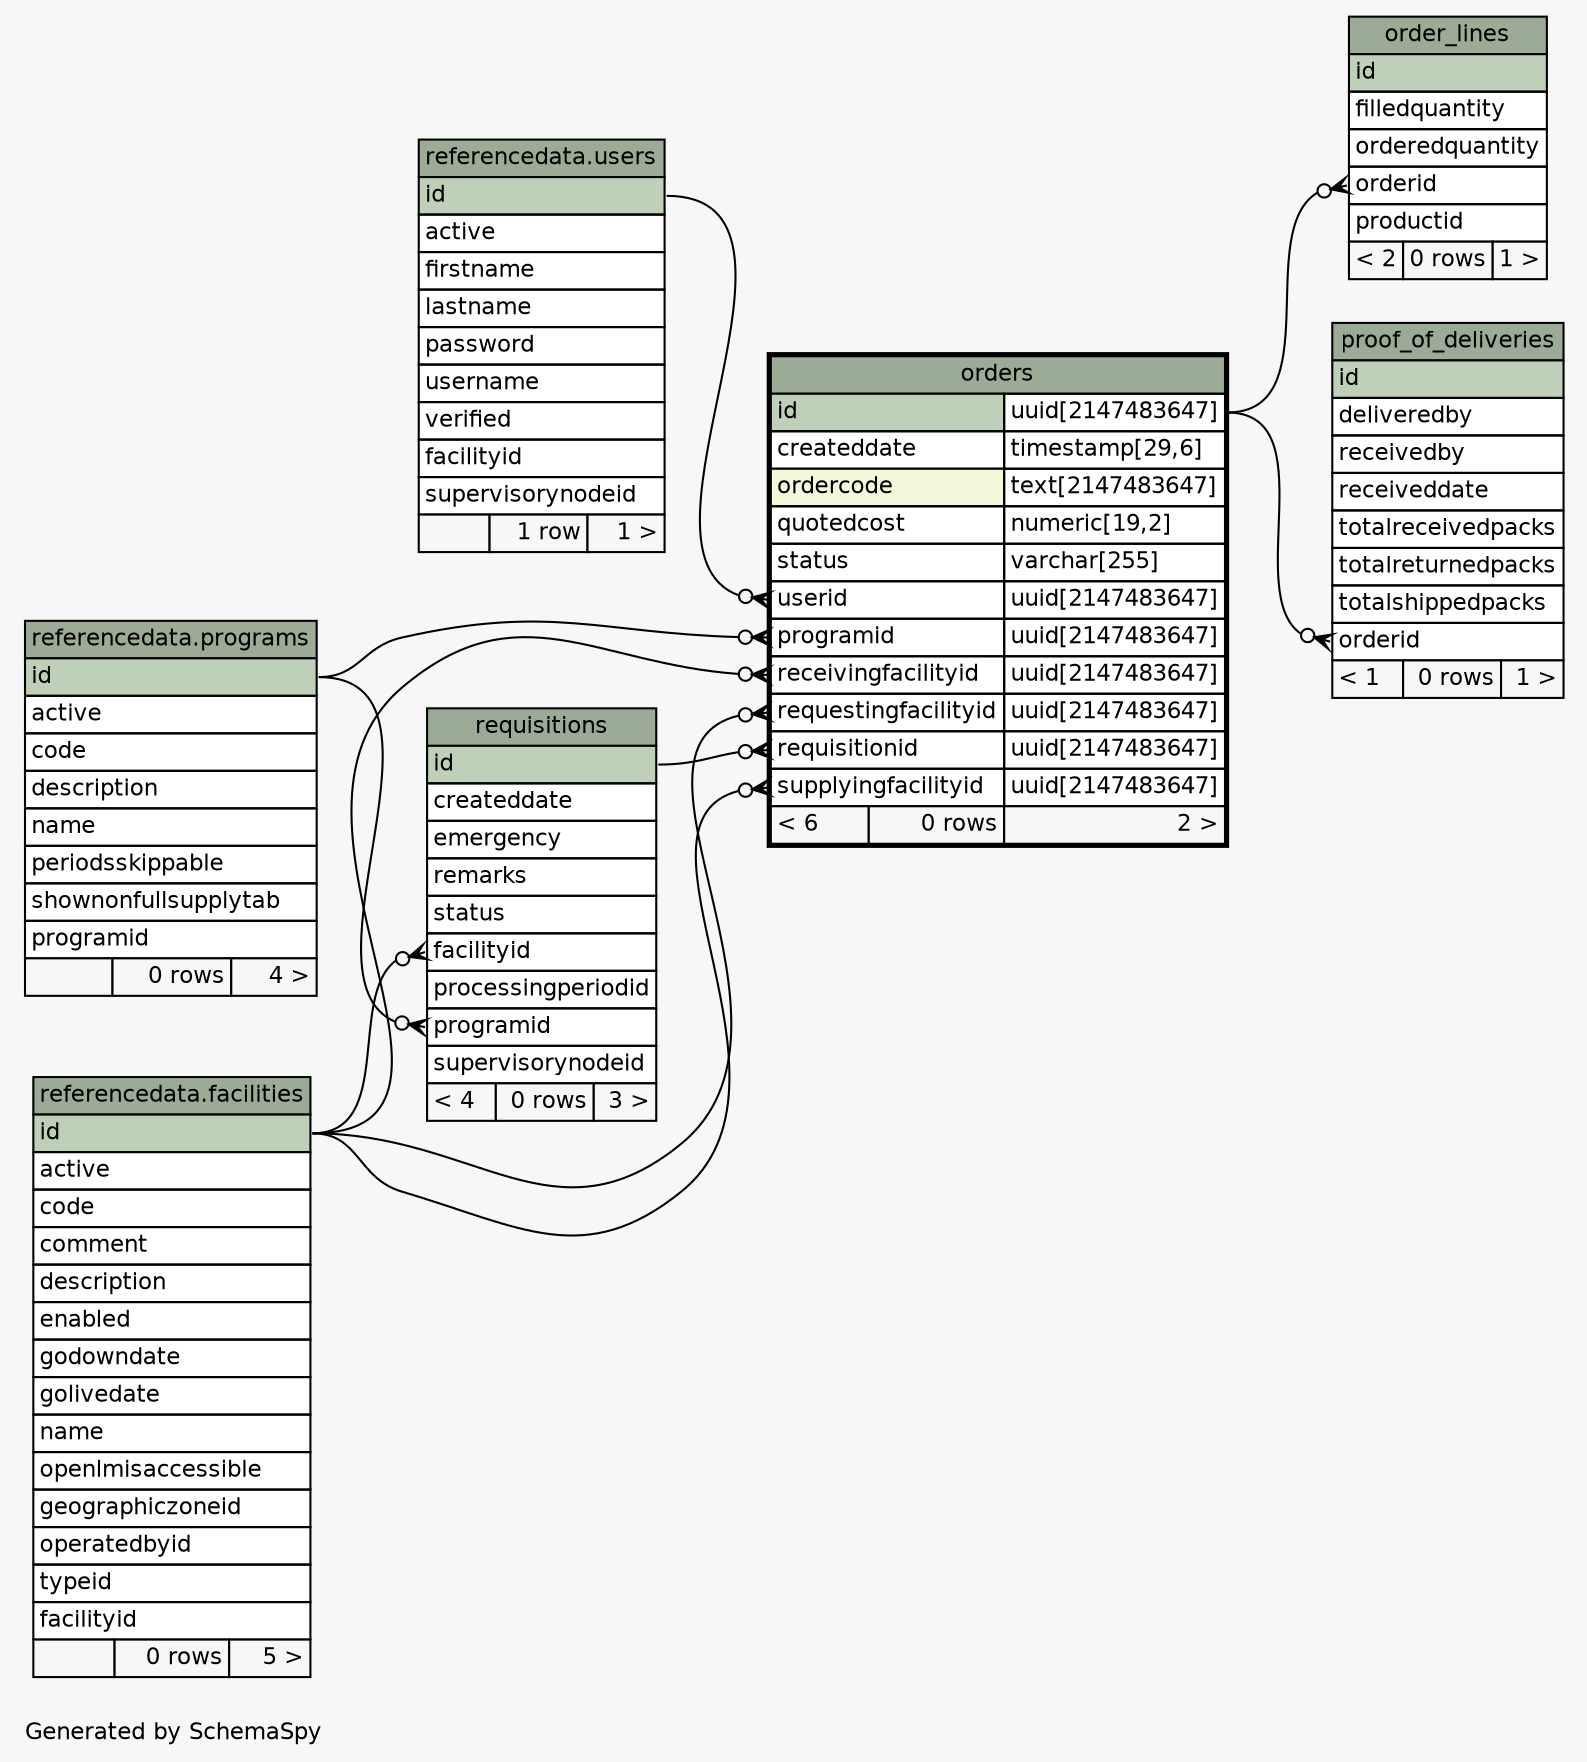 // dot 2.38.0 on Linux 4.1.17-22.30.amzn1.x86_64
// SchemaSpy rev 590
digraph "oneDegreeRelationshipsDiagram" {
  graph [
    rankdir="RL"
    bgcolor="#f7f7f7"
    label="\nGenerated by SchemaSpy"
    labeljust="l"
    nodesep="0.18"
    ranksep="0.46"
    fontname="Helvetica"
    fontsize="11"
  ];
  node [
    fontname="Helvetica"
    fontsize="11"
    shape="plaintext"
  ];
  edge [
    arrowsize="0.8"
  ];
  "order_lines":"orderid":w -> "orders":"id.type":e [arrowhead=none dir=back arrowtail=crowodot];
  "orders":"programid":w -> "referencedata.programs":"id":e [arrowhead=none dir=back arrowtail=crowodot];
  "orders":"receivingfacilityid":w -> "referencedata.facilities":"id":e [arrowhead=none dir=back arrowtail=crowodot];
  "orders":"requestingfacilityid":w -> "referencedata.facilities":"id":e [arrowhead=none dir=back arrowtail=crowodot];
  "orders":"requisitionid":w -> "requisitions":"id":e [arrowhead=none dir=back arrowtail=crowodot];
  "orders":"supplyingfacilityid":w -> "referencedata.facilities":"id":e [arrowhead=none dir=back arrowtail=crowodot];
  "orders":"userid":w -> "referencedata.users":"id":e [arrowhead=none dir=back arrowtail=crowodot];
  "proof_of_deliveries":"orderid":w -> "orders":"id.type":e [arrowhead=none dir=back arrowtail=crowodot];
  "requisitions":"facilityid":w -> "referencedata.facilities":"id":e [arrowhead=none dir=back arrowtail=crowodot];
  "requisitions":"programid":w -> "referencedata.programs":"id":e [arrowhead=none dir=back arrowtail=crowodot];
  "referencedata.facilities" [
    label=<
    <TABLE BORDER="0" CELLBORDER="1" CELLSPACING="0" BGCOLOR="#ffffff">
      <TR><TD COLSPAN="3" BGCOLOR="#9bab96" ALIGN="CENTER">referencedata.facilities</TD></TR>
      <TR><TD PORT="id" COLSPAN="3" BGCOLOR="#bed1b8" ALIGN="LEFT">id</TD></TR>
      <TR><TD PORT="active" COLSPAN="3" ALIGN="LEFT">active</TD></TR>
      <TR><TD PORT="code" COLSPAN="3" ALIGN="LEFT">code</TD></TR>
      <TR><TD PORT="comment" COLSPAN="3" ALIGN="LEFT">comment</TD></TR>
      <TR><TD PORT="description" COLSPAN="3" ALIGN="LEFT">description</TD></TR>
      <TR><TD PORT="enabled" COLSPAN="3" ALIGN="LEFT">enabled</TD></TR>
      <TR><TD PORT="godowndate" COLSPAN="3" ALIGN="LEFT">godowndate</TD></TR>
      <TR><TD PORT="golivedate" COLSPAN="3" ALIGN="LEFT">golivedate</TD></TR>
      <TR><TD PORT="name" COLSPAN="3" ALIGN="LEFT">name</TD></TR>
      <TR><TD PORT="openlmisaccessible" COLSPAN="3" ALIGN="LEFT">openlmisaccessible</TD></TR>
      <TR><TD PORT="geographiczoneid" COLSPAN="3" ALIGN="LEFT">geographiczoneid</TD></TR>
      <TR><TD PORT="operatedbyid" COLSPAN="3" ALIGN="LEFT">operatedbyid</TD></TR>
      <TR><TD PORT="typeid" COLSPAN="3" ALIGN="LEFT">typeid</TD></TR>
      <TR><TD PORT="facilityid" COLSPAN="3" ALIGN="LEFT">facilityid</TD></TR>
      <TR><TD ALIGN="LEFT" BGCOLOR="#f7f7f7">  </TD><TD ALIGN="RIGHT" BGCOLOR="#f7f7f7">0 rows</TD><TD ALIGN="RIGHT" BGCOLOR="#f7f7f7">5 &gt;</TD></TR>
    </TABLE>>
    URL="../../referencedata/tables/facilities.html"
    tooltip="referencedata.facilities"
  ];
  "order_lines" [
    label=<
    <TABLE BORDER="0" CELLBORDER="1" CELLSPACING="0" BGCOLOR="#ffffff">
      <TR><TD COLSPAN="3" BGCOLOR="#9bab96" ALIGN="CENTER">order_lines</TD></TR>
      <TR><TD PORT="id" COLSPAN="3" BGCOLOR="#bed1b8" ALIGN="LEFT">id</TD></TR>
      <TR><TD PORT="filledquantity" COLSPAN="3" ALIGN="LEFT">filledquantity</TD></TR>
      <TR><TD PORT="orderedquantity" COLSPAN="3" ALIGN="LEFT">orderedquantity</TD></TR>
      <TR><TD PORT="orderid" COLSPAN="3" ALIGN="LEFT">orderid</TD></TR>
      <TR><TD PORT="productid" COLSPAN="3" ALIGN="LEFT">productid</TD></TR>
      <TR><TD ALIGN="LEFT" BGCOLOR="#f7f7f7">&lt; 2</TD><TD ALIGN="RIGHT" BGCOLOR="#f7f7f7">0 rows</TD><TD ALIGN="RIGHT" BGCOLOR="#f7f7f7">1 &gt;</TD></TR>
    </TABLE>>
    URL="order_lines.html"
    tooltip="order_lines"
  ];
  "orders" [
    label=<
    <TABLE BORDER="2" CELLBORDER="1" CELLSPACING="0" BGCOLOR="#ffffff">
      <TR><TD COLSPAN="3" BGCOLOR="#9bab96" ALIGN="CENTER">orders</TD></TR>
      <TR><TD PORT="id" COLSPAN="2" BGCOLOR="#bed1b8" ALIGN="LEFT">id</TD><TD PORT="id.type" ALIGN="LEFT">uuid[2147483647]</TD></TR>
      <TR><TD PORT="createddate" COLSPAN="2" ALIGN="LEFT">createddate</TD><TD PORT="createddate.type" ALIGN="LEFT">timestamp[29,6]</TD></TR>
      <TR><TD PORT="ordercode" COLSPAN="2" BGCOLOR="#f4f7da" ALIGN="LEFT">ordercode</TD><TD PORT="ordercode.type" ALIGN="LEFT">text[2147483647]</TD></TR>
      <TR><TD PORT="quotedcost" COLSPAN="2" ALIGN="LEFT">quotedcost</TD><TD PORT="quotedcost.type" ALIGN="LEFT">numeric[19,2]</TD></TR>
      <TR><TD PORT="status" COLSPAN="2" ALIGN="LEFT">status</TD><TD PORT="status.type" ALIGN="LEFT">varchar[255]</TD></TR>
      <TR><TD PORT="userid" COLSPAN="2" ALIGN="LEFT">userid</TD><TD PORT="userid.type" ALIGN="LEFT">uuid[2147483647]</TD></TR>
      <TR><TD PORT="programid" COLSPAN="2" ALIGN="LEFT">programid</TD><TD PORT="programid.type" ALIGN="LEFT">uuid[2147483647]</TD></TR>
      <TR><TD PORT="receivingfacilityid" COLSPAN="2" ALIGN="LEFT">receivingfacilityid</TD><TD PORT="receivingfacilityid.type" ALIGN="LEFT">uuid[2147483647]</TD></TR>
      <TR><TD PORT="requestingfacilityid" COLSPAN="2" ALIGN="LEFT">requestingfacilityid</TD><TD PORT="requestingfacilityid.type" ALIGN="LEFT">uuid[2147483647]</TD></TR>
      <TR><TD PORT="requisitionid" COLSPAN="2" ALIGN="LEFT">requisitionid</TD><TD PORT="requisitionid.type" ALIGN="LEFT">uuid[2147483647]</TD></TR>
      <TR><TD PORT="supplyingfacilityid" COLSPAN="2" ALIGN="LEFT">supplyingfacilityid</TD><TD PORT="supplyingfacilityid.type" ALIGN="LEFT">uuid[2147483647]</TD></TR>
      <TR><TD ALIGN="LEFT" BGCOLOR="#f7f7f7">&lt; 6</TD><TD ALIGN="RIGHT" BGCOLOR="#f7f7f7">0 rows</TD><TD ALIGN="RIGHT" BGCOLOR="#f7f7f7">2 &gt;</TD></TR>
    </TABLE>>
    URL="orders.html"
    tooltip="orders"
  ];
  "referencedata.programs" [
    label=<
    <TABLE BORDER="0" CELLBORDER="1" CELLSPACING="0" BGCOLOR="#ffffff">
      <TR><TD COLSPAN="3" BGCOLOR="#9bab96" ALIGN="CENTER">referencedata.programs</TD></TR>
      <TR><TD PORT="id" COLSPAN="3" BGCOLOR="#bed1b8" ALIGN="LEFT">id</TD></TR>
      <TR><TD PORT="active" COLSPAN="3" ALIGN="LEFT">active</TD></TR>
      <TR><TD PORT="code" COLSPAN="3" ALIGN="LEFT">code</TD></TR>
      <TR><TD PORT="description" COLSPAN="3" ALIGN="LEFT">description</TD></TR>
      <TR><TD PORT="name" COLSPAN="3" ALIGN="LEFT">name</TD></TR>
      <TR><TD PORT="periodsskippable" COLSPAN="3" ALIGN="LEFT">periodsskippable</TD></TR>
      <TR><TD PORT="shownonfullsupplytab" COLSPAN="3" ALIGN="LEFT">shownonfullsupplytab</TD></TR>
      <TR><TD PORT="programid" COLSPAN="3" ALIGN="LEFT">programid</TD></TR>
      <TR><TD ALIGN="LEFT" BGCOLOR="#f7f7f7">  </TD><TD ALIGN="RIGHT" BGCOLOR="#f7f7f7">0 rows</TD><TD ALIGN="RIGHT" BGCOLOR="#f7f7f7">4 &gt;</TD></TR>
    </TABLE>>
    URL="../../referencedata/tables/programs.html"
    tooltip="referencedata.programs"
  ];
  "proof_of_deliveries" [
    label=<
    <TABLE BORDER="0" CELLBORDER="1" CELLSPACING="0" BGCOLOR="#ffffff">
      <TR><TD COLSPAN="3" BGCOLOR="#9bab96" ALIGN="CENTER">proof_of_deliveries</TD></TR>
      <TR><TD PORT="id" COLSPAN="3" BGCOLOR="#bed1b8" ALIGN="LEFT">id</TD></TR>
      <TR><TD PORT="deliveredby" COLSPAN="3" ALIGN="LEFT">deliveredby</TD></TR>
      <TR><TD PORT="receivedby" COLSPAN="3" ALIGN="LEFT">receivedby</TD></TR>
      <TR><TD PORT="receiveddate" COLSPAN="3" ALIGN="LEFT">receiveddate</TD></TR>
      <TR><TD PORT="totalreceivedpacks" COLSPAN="3" ALIGN="LEFT">totalreceivedpacks</TD></TR>
      <TR><TD PORT="totalreturnedpacks" COLSPAN="3" ALIGN="LEFT">totalreturnedpacks</TD></TR>
      <TR><TD PORT="totalshippedpacks" COLSPAN="3" ALIGN="LEFT">totalshippedpacks</TD></TR>
      <TR><TD PORT="orderid" COLSPAN="3" ALIGN="LEFT">orderid</TD></TR>
      <TR><TD ALIGN="LEFT" BGCOLOR="#f7f7f7">&lt; 1</TD><TD ALIGN="RIGHT" BGCOLOR="#f7f7f7">0 rows</TD><TD ALIGN="RIGHT" BGCOLOR="#f7f7f7">1 &gt;</TD></TR>
    </TABLE>>
    URL="proof_of_deliveries.html"
    tooltip="proof_of_deliveries"
  ];
  "requisitions" [
    label=<
    <TABLE BORDER="0" CELLBORDER="1" CELLSPACING="0" BGCOLOR="#ffffff">
      <TR><TD COLSPAN="3" BGCOLOR="#9bab96" ALIGN="CENTER">requisitions</TD></TR>
      <TR><TD PORT="id" COLSPAN="3" BGCOLOR="#bed1b8" ALIGN="LEFT">id</TD></TR>
      <TR><TD PORT="createddate" COLSPAN="3" ALIGN="LEFT">createddate</TD></TR>
      <TR><TD PORT="emergency" COLSPAN="3" ALIGN="LEFT">emergency</TD></TR>
      <TR><TD PORT="remarks" COLSPAN="3" ALIGN="LEFT">remarks</TD></TR>
      <TR><TD PORT="status" COLSPAN="3" ALIGN="LEFT">status</TD></TR>
      <TR><TD PORT="facilityid" COLSPAN="3" ALIGN="LEFT">facilityid</TD></TR>
      <TR><TD PORT="processingperiodid" COLSPAN="3" ALIGN="LEFT">processingperiodid</TD></TR>
      <TR><TD PORT="programid" COLSPAN="3" ALIGN="LEFT">programid</TD></TR>
      <TR><TD PORT="supervisorynodeid" COLSPAN="3" ALIGN="LEFT">supervisorynodeid</TD></TR>
      <TR><TD ALIGN="LEFT" BGCOLOR="#f7f7f7">&lt; 4</TD><TD ALIGN="RIGHT" BGCOLOR="#f7f7f7">0 rows</TD><TD ALIGN="RIGHT" BGCOLOR="#f7f7f7">3 &gt;</TD></TR>
    </TABLE>>
    URL="requisitions.html"
    tooltip="requisitions"
  ];
  "referencedata.users" [
    label=<
    <TABLE BORDER="0" CELLBORDER="1" CELLSPACING="0" BGCOLOR="#ffffff">
      <TR><TD COLSPAN="3" BGCOLOR="#9bab96" ALIGN="CENTER">referencedata.users</TD></TR>
      <TR><TD PORT="id" COLSPAN="3" BGCOLOR="#bed1b8" ALIGN="LEFT">id</TD></TR>
      <TR><TD PORT="active" COLSPAN="3" ALIGN="LEFT">active</TD></TR>
      <TR><TD PORT="firstname" COLSPAN="3" ALIGN="LEFT">firstname</TD></TR>
      <TR><TD PORT="lastname" COLSPAN="3" ALIGN="LEFT">lastname</TD></TR>
      <TR><TD PORT="password" COLSPAN="3" ALIGN="LEFT">password</TD></TR>
      <TR><TD PORT="username" COLSPAN="3" ALIGN="LEFT">username</TD></TR>
      <TR><TD PORT="verified" COLSPAN="3" ALIGN="LEFT">verified</TD></TR>
      <TR><TD PORT="facilityid" COLSPAN="3" ALIGN="LEFT">facilityid</TD></TR>
      <TR><TD PORT="supervisorynodeid" COLSPAN="3" ALIGN="LEFT">supervisorynodeid</TD></TR>
      <TR><TD ALIGN="LEFT" BGCOLOR="#f7f7f7">  </TD><TD ALIGN="RIGHT" BGCOLOR="#f7f7f7">1 row</TD><TD ALIGN="RIGHT" BGCOLOR="#f7f7f7">1 &gt;</TD></TR>
    </TABLE>>
    URL="../../referencedata/tables/users.html"
    tooltip="referencedata.users"
  ];
}
